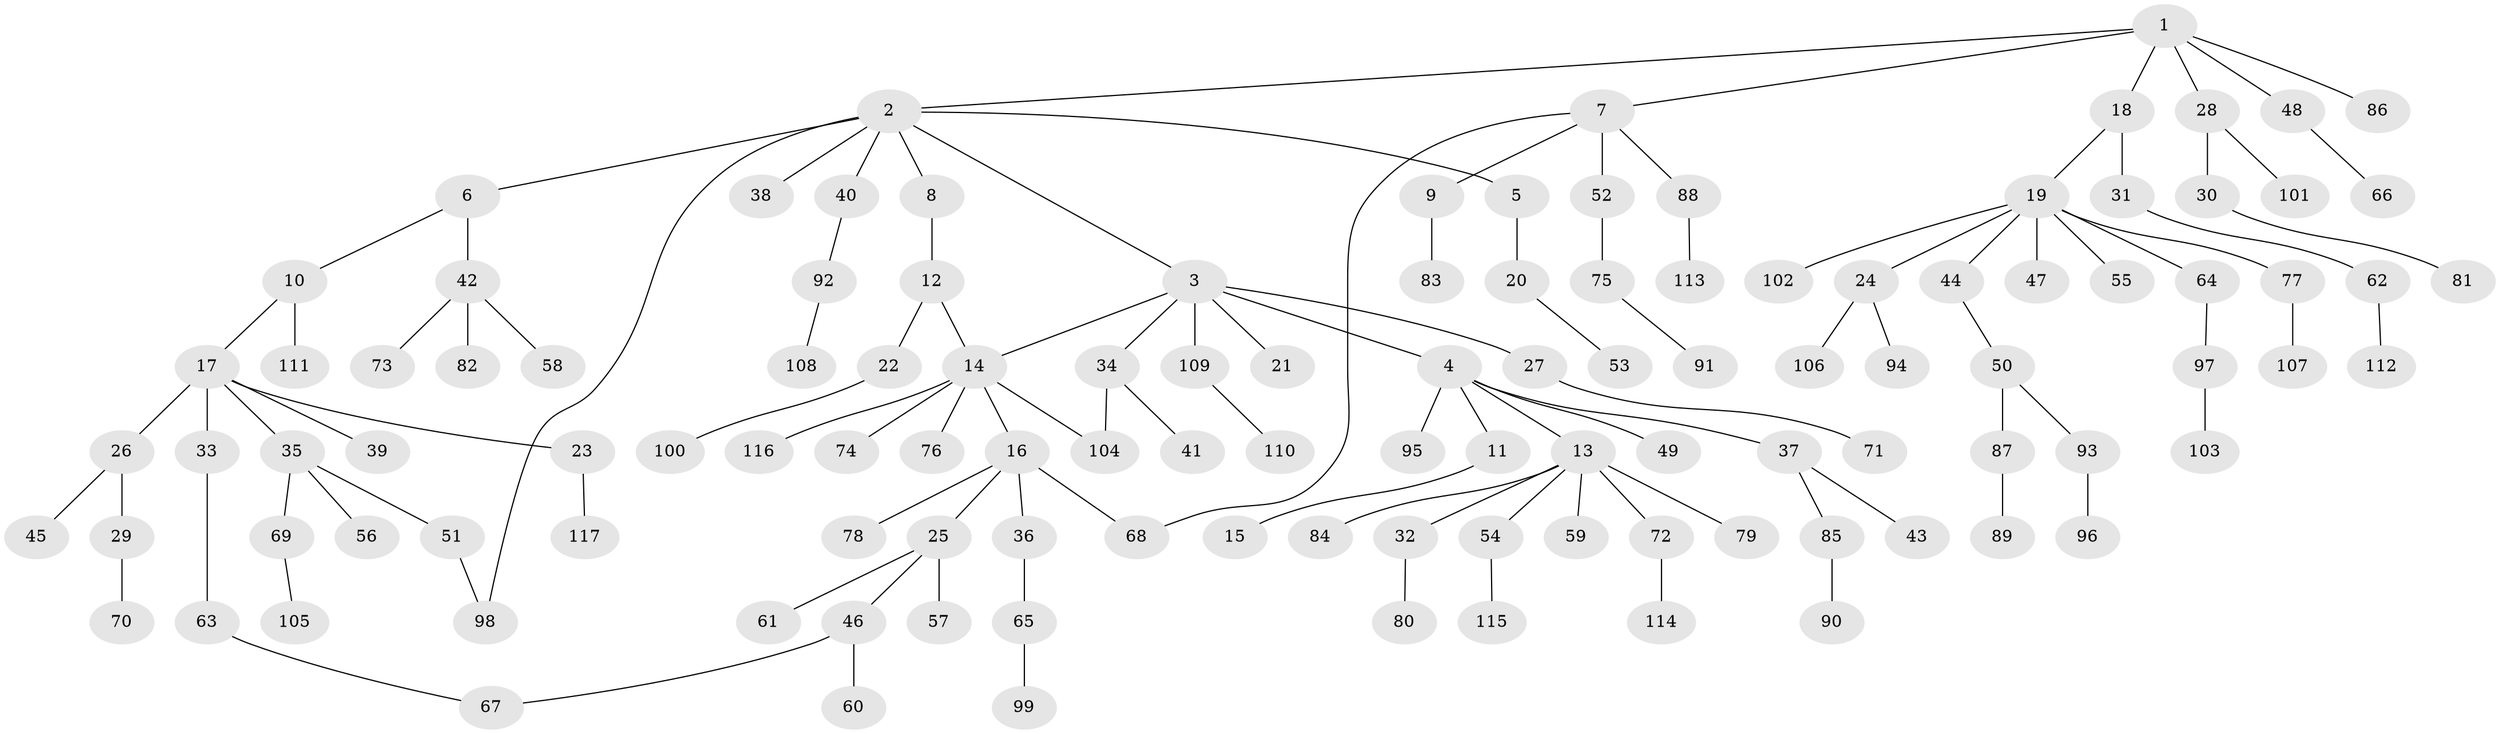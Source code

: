 // Generated by graph-tools (version 1.1) at 2025/49/03/09/25 03:49:26]
// undirected, 117 vertices, 121 edges
graph export_dot {
graph [start="1"]
  node [color=gray90,style=filled];
  1;
  2;
  3;
  4;
  5;
  6;
  7;
  8;
  9;
  10;
  11;
  12;
  13;
  14;
  15;
  16;
  17;
  18;
  19;
  20;
  21;
  22;
  23;
  24;
  25;
  26;
  27;
  28;
  29;
  30;
  31;
  32;
  33;
  34;
  35;
  36;
  37;
  38;
  39;
  40;
  41;
  42;
  43;
  44;
  45;
  46;
  47;
  48;
  49;
  50;
  51;
  52;
  53;
  54;
  55;
  56;
  57;
  58;
  59;
  60;
  61;
  62;
  63;
  64;
  65;
  66;
  67;
  68;
  69;
  70;
  71;
  72;
  73;
  74;
  75;
  76;
  77;
  78;
  79;
  80;
  81;
  82;
  83;
  84;
  85;
  86;
  87;
  88;
  89;
  90;
  91;
  92;
  93;
  94;
  95;
  96;
  97;
  98;
  99;
  100;
  101;
  102;
  103;
  104;
  105;
  106;
  107;
  108;
  109;
  110;
  111;
  112;
  113;
  114;
  115;
  116;
  117;
  1 -- 2;
  1 -- 7;
  1 -- 18;
  1 -- 28;
  1 -- 48;
  1 -- 86;
  2 -- 3;
  2 -- 5;
  2 -- 6;
  2 -- 8;
  2 -- 38;
  2 -- 40;
  2 -- 98;
  3 -- 4;
  3 -- 21;
  3 -- 27;
  3 -- 34;
  3 -- 109;
  3 -- 14;
  4 -- 11;
  4 -- 13;
  4 -- 37;
  4 -- 49;
  4 -- 95;
  5 -- 20;
  6 -- 10;
  6 -- 42;
  7 -- 9;
  7 -- 52;
  7 -- 68;
  7 -- 88;
  8 -- 12;
  9 -- 83;
  10 -- 17;
  10 -- 111;
  11 -- 15;
  12 -- 14;
  12 -- 22;
  13 -- 32;
  13 -- 54;
  13 -- 59;
  13 -- 72;
  13 -- 79;
  13 -- 84;
  14 -- 16;
  14 -- 74;
  14 -- 76;
  14 -- 104;
  14 -- 116;
  16 -- 25;
  16 -- 36;
  16 -- 78;
  16 -- 68;
  17 -- 23;
  17 -- 26;
  17 -- 33;
  17 -- 35;
  17 -- 39;
  18 -- 19;
  18 -- 31;
  19 -- 24;
  19 -- 44;
  19 -- 47;
  19 -- 55;
  19 -- 64;
  19 -- 77;
  19 -- 102;
  20 -- 53;
  22 -- 100;
  23 -- 117;
  24 -- 94;
  24 -- 106;
  25 -- 46;
  25 -- 57;
  25 -- 61;
  26 -- 29;
  26 -- 45;
  27 -- 71;
  28 -- 30;
  28 -- 101;
  29 -- 70;
  30 -- 81;
  31 -- 62;
  32 -- 80;
  33 -- 63;
  34 -- 41;
  34 -- 104;
  35 -- 51;
  35 -- 56;
  35 -- 69;
  36 -- 65;
  37 -- 43;
  37 -- 85;
  40 -- 92;
  42 -- 58;
  42 -- 73;
  42 -- 82;
  44 -- 50;
  46 -- 60;
  46 -- 67;
  48 -- 66;
  50 -- 87;
  50 -- 93;
  51 -- 98;
  52 -- 75;
  54 -- 115;
  62 -- 112;
  63 -- 67;
  64 -- 97;
  65 -- 99;
  69 -- 105;
  72 -- 114;
  75 -- 91;
  77 -- 107;
  85 -- 90;
  87 -- 89;
  88 -- 113;
  92 -- 108;
  93 -- 96;
  97 -- 103;
  109 -- 110;
}
